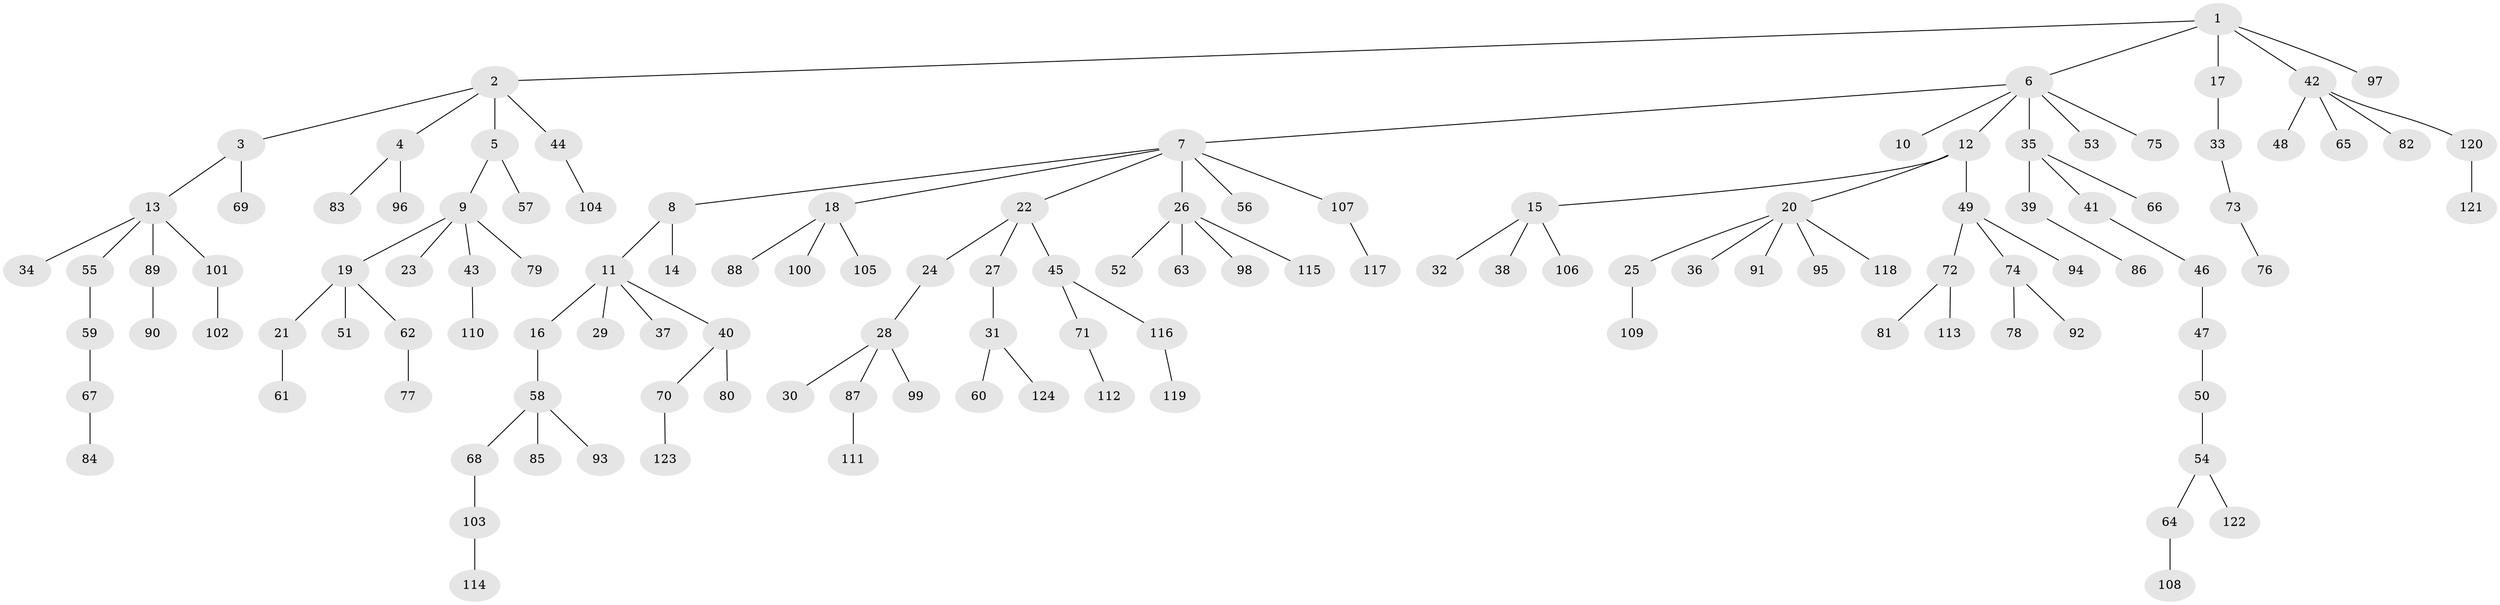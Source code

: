 // coarse degree distribution, {4: 0.04838709677419355, 2: 0.20967741935483872, 1: 0.6935483870967742, 5: 0.016129032258064516, 23: 0.016129032258064516, 13: 0.016129032258064516}
// Generated by graph-tools (version 1.1) at 2025/56/03/04/25 21:56:18]
// undirected, 124 vertices, 123 edges
graph export_dot {
graph [start="1"]
  node [color=gray90,style=filled];
  1;
  2;
  3;
  4;
  5;
  6;
  7;
  8;
  9;
  10;
  11;
  12;
  13;
  14;
  15;
  16;
  17;
  18;
  19;
  20;
  21;
  22;
  23;
  24;
  25;
  26;
  27;
  28;
  29;
  30;
  31;
  32;
  33;
  34;
  35;
  36;
  37;
  38;
  39;
  40;
  41;
  42;
  43;
  44;
  45;
  46;
  47;
  48;
  49;
  50;
  51;
  52;
  53;
  54;
  55;
  56;
  57;
  58;
  59;
  60;
  61;
  62;
  63;
  64;
  65;
  66;
  67;
  68;
  69;
  70;
  71;
  72;
  73;
  74;
  75;
  76;
  77;
  78;
  79;
  80;
  81;
  82;
  83;
  84;
  85;
  86;
  87;
  88;
  89;
  90;
  91;
  92;
  93;
  94;
  95;
  96;
  97;
  98;
  99;
  100;
  101;
  102;
  103;
  104;
  105;
  106;
  107;
  108;
  109;
  110;
  111;
  112;
  113;
  114;
  115;
  116;
  117;
  118;
  119;
  120;
  121;
  122;
  123;
  124;
  1 -- 2;
  1 -- 6;
  1 -- 17;
  1 -- 42;
  1 -- 97;
  2 -- 3;
  2 -- 4;
  2 -- 5;
  2 -- 44;
  3 -- 13;
  3 -- 69;
  4 -- 83;
  4 -- 96;
  5 -- 9;
  5 -- 57;
  6 -- 7;
  6 -- 10;
  6 -- 12;
  6 -- 35;
  6 -- 53;
  6 -- 75;
  7 -- 8;
  7 -- 18;
  7 -- 22;
  7 -- 26;
  7 -- 56;
  7 -- 107;
  8 -- 11;
  8 -- 14;
  9 -- 19;
  9 -- 23;
  9 -- 43;
  9 -- 79;
  11 -- 16;
  11 -- 29;
  11 -- 37;
  11 -- 40;
  12 -- 15;
  12 -- 20;
  12 -- 49;
  13 -- 34;
  13 -- 55;
  13 -- 89;
  13 -- 101;
  15 -- 32;
  15 -- 38;
  15 -- 106;
  16 -- 58;
  17 -- 33;
  18 -- 88;
  18 -- 100;
  18 -- 105;
  19 -- 21;
  19 -- 51;
  19 -- 62;
  20 -- 25;
  20 -- 36;
  20 -- 91;
  20 -- 95;
  20 -- 118;
  21 -- 61;
  22 -- 24;
  22 -- 27;
  22 -- 45;
  24 -- 28;
  25 -- 109;
  26 -- 52;
  26 -- 63;
  26 -- 98;
  26 -- 115;
  27 -- 31;
  28 -- 30;
  28 -- 87;
  28 -- 99;
  31 -- 60;
  31 -- 124;
  33 -- 73;
  35 -- 39;
  35 -- 41;
  35 -- 66;
  39 -- 86;
  40 -- 70;
  40 -- 80;
  41 -- 46;
  42 -- 48;
  42 -- 65;
  42 -- 82;
  42 -- 120;
  43 -- 110;
  44 -- 104;
  45 -- 71;
  45 -- 116;
  46 -- 47;
  47 -- 50;
  49 -- 72;
  49 -- 74;
  49 -- 94;
  50 -- 54;
  54 -- 64;
  54 -- 122;
  55 -- 59;
  58 -- 68;
  58 -- 85;
  58 -- 93;
  59 -- 67;
  62 -- 77;
  64 -- 108;
  67 -- 84;
  68 -- 103;
  70 -- 123;
  71 -- 112;
  72 -- 81;
  72 -- 113;
  73 -- 76;
  74 -- 78;
  74 -- 92;
  87 -- 111;
  89 -- 90;
  101 -- 102;
  103 -- 114;
  107 -- 117;
  116 -- 119;
  120 -- 121;
}
